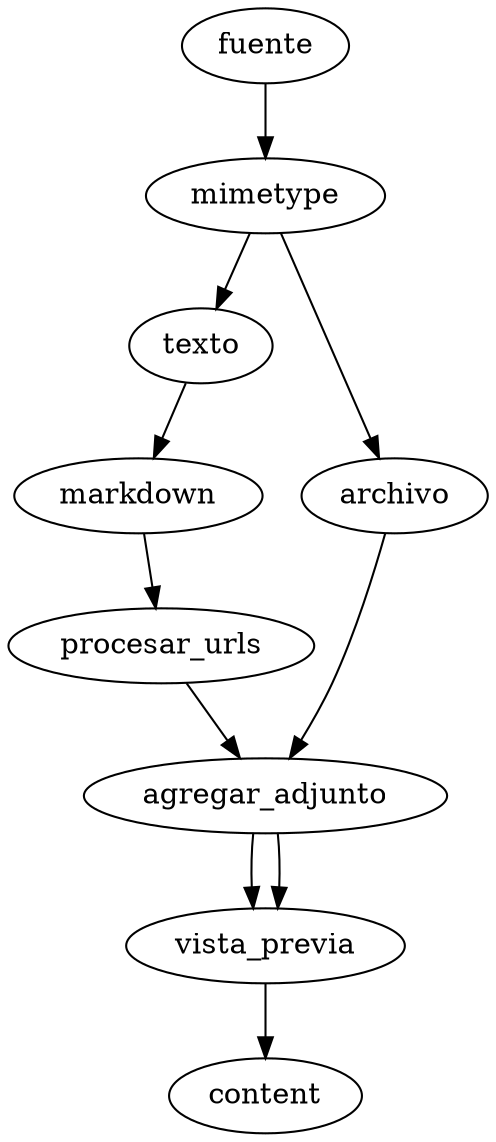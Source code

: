 digraph G {
    fuente -> mimetype -> texto -> markdown -> procesar_urls -> agregar_adjunto -> vista_previa -> content;
              mimetype -> archivo -> agregar_adjunto -> vista_previa;
}